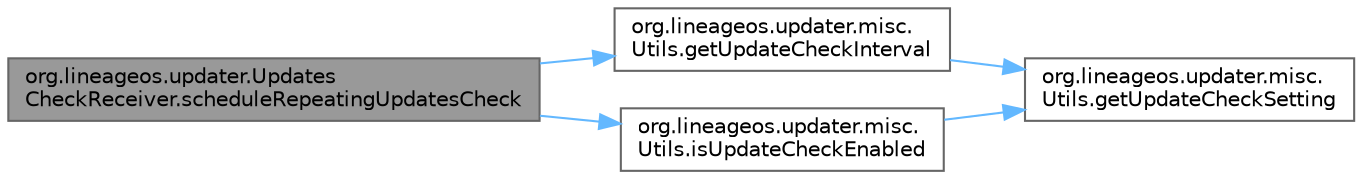 digraph "org.lineageos.updater.UpdatesCheckReceiver.scheduleRepeatingUpdatesCheck"
{
 // LATEX_PDF_SIZE
  bgcolor="transparent";
  edge [fontname=Helvetica,fontsize=10,labelfontname=Helvetica,labelfontsize=10];
  node [fontname=Helvetica,fontsize=10,shape=box,height=0.2,width=0.4];
  rankdir="LR";
  Node1 [label="org.lineageos.updater.Updates\lCheckReceiver.scheduleRepeatingUpdatesCheck",height=0.2,width=0.4,color="gray40", fillcolor="grey60", style="filled", fontcolor="black",tooltip=" "];
  Node1 -> Node2 [color="steelblue1",style="solid"];
  Node2 [label="org.lineageos.updater.misc.\lUtils.getUpdateCheckInterval",height=0.2,width=0.4,color="grey40", fillcolor="white", style="filled",URL="$classorg_1_1lineageos_1_1updater_1_1misc_1_1_utils.html#a12c5e178901cb8ad981762407fb447bd",tooltip=" "];
  Node2 -> Node3 [color="steelblue1",style="solid"];
  Node3 [label="org.lineageos.updater.misc.\lUtils.getUpdateCheckSetting",height=0.2,width=0.4,color="grey40", fillcolor="white", style="filled",URL="$classorg_1_1lineageos_1_1updater_1_1misc_1_1_utils.html#a9a506fbaf0591eca9cd8d2e53c6ea07a",tooltip=" "];
  Node1 -> Node4 [color="steelblue1",style="solid"];
  Node4 [label="org.lineageos.updater.misc.\lUtils.isUpdateCheckEnabled",height=0.2,width=0.4,color="grey40", fillcolor="white", style="filled",URL="$classorg_1_1lineageos_1_1updater_1_1misc_1_1_utils.html#a89fa75039cec0415fd7fc3b49b21b6b8",tooltip=" "];
  Node4 -> Node3 [color="steelblue1",style="solid"];
}
